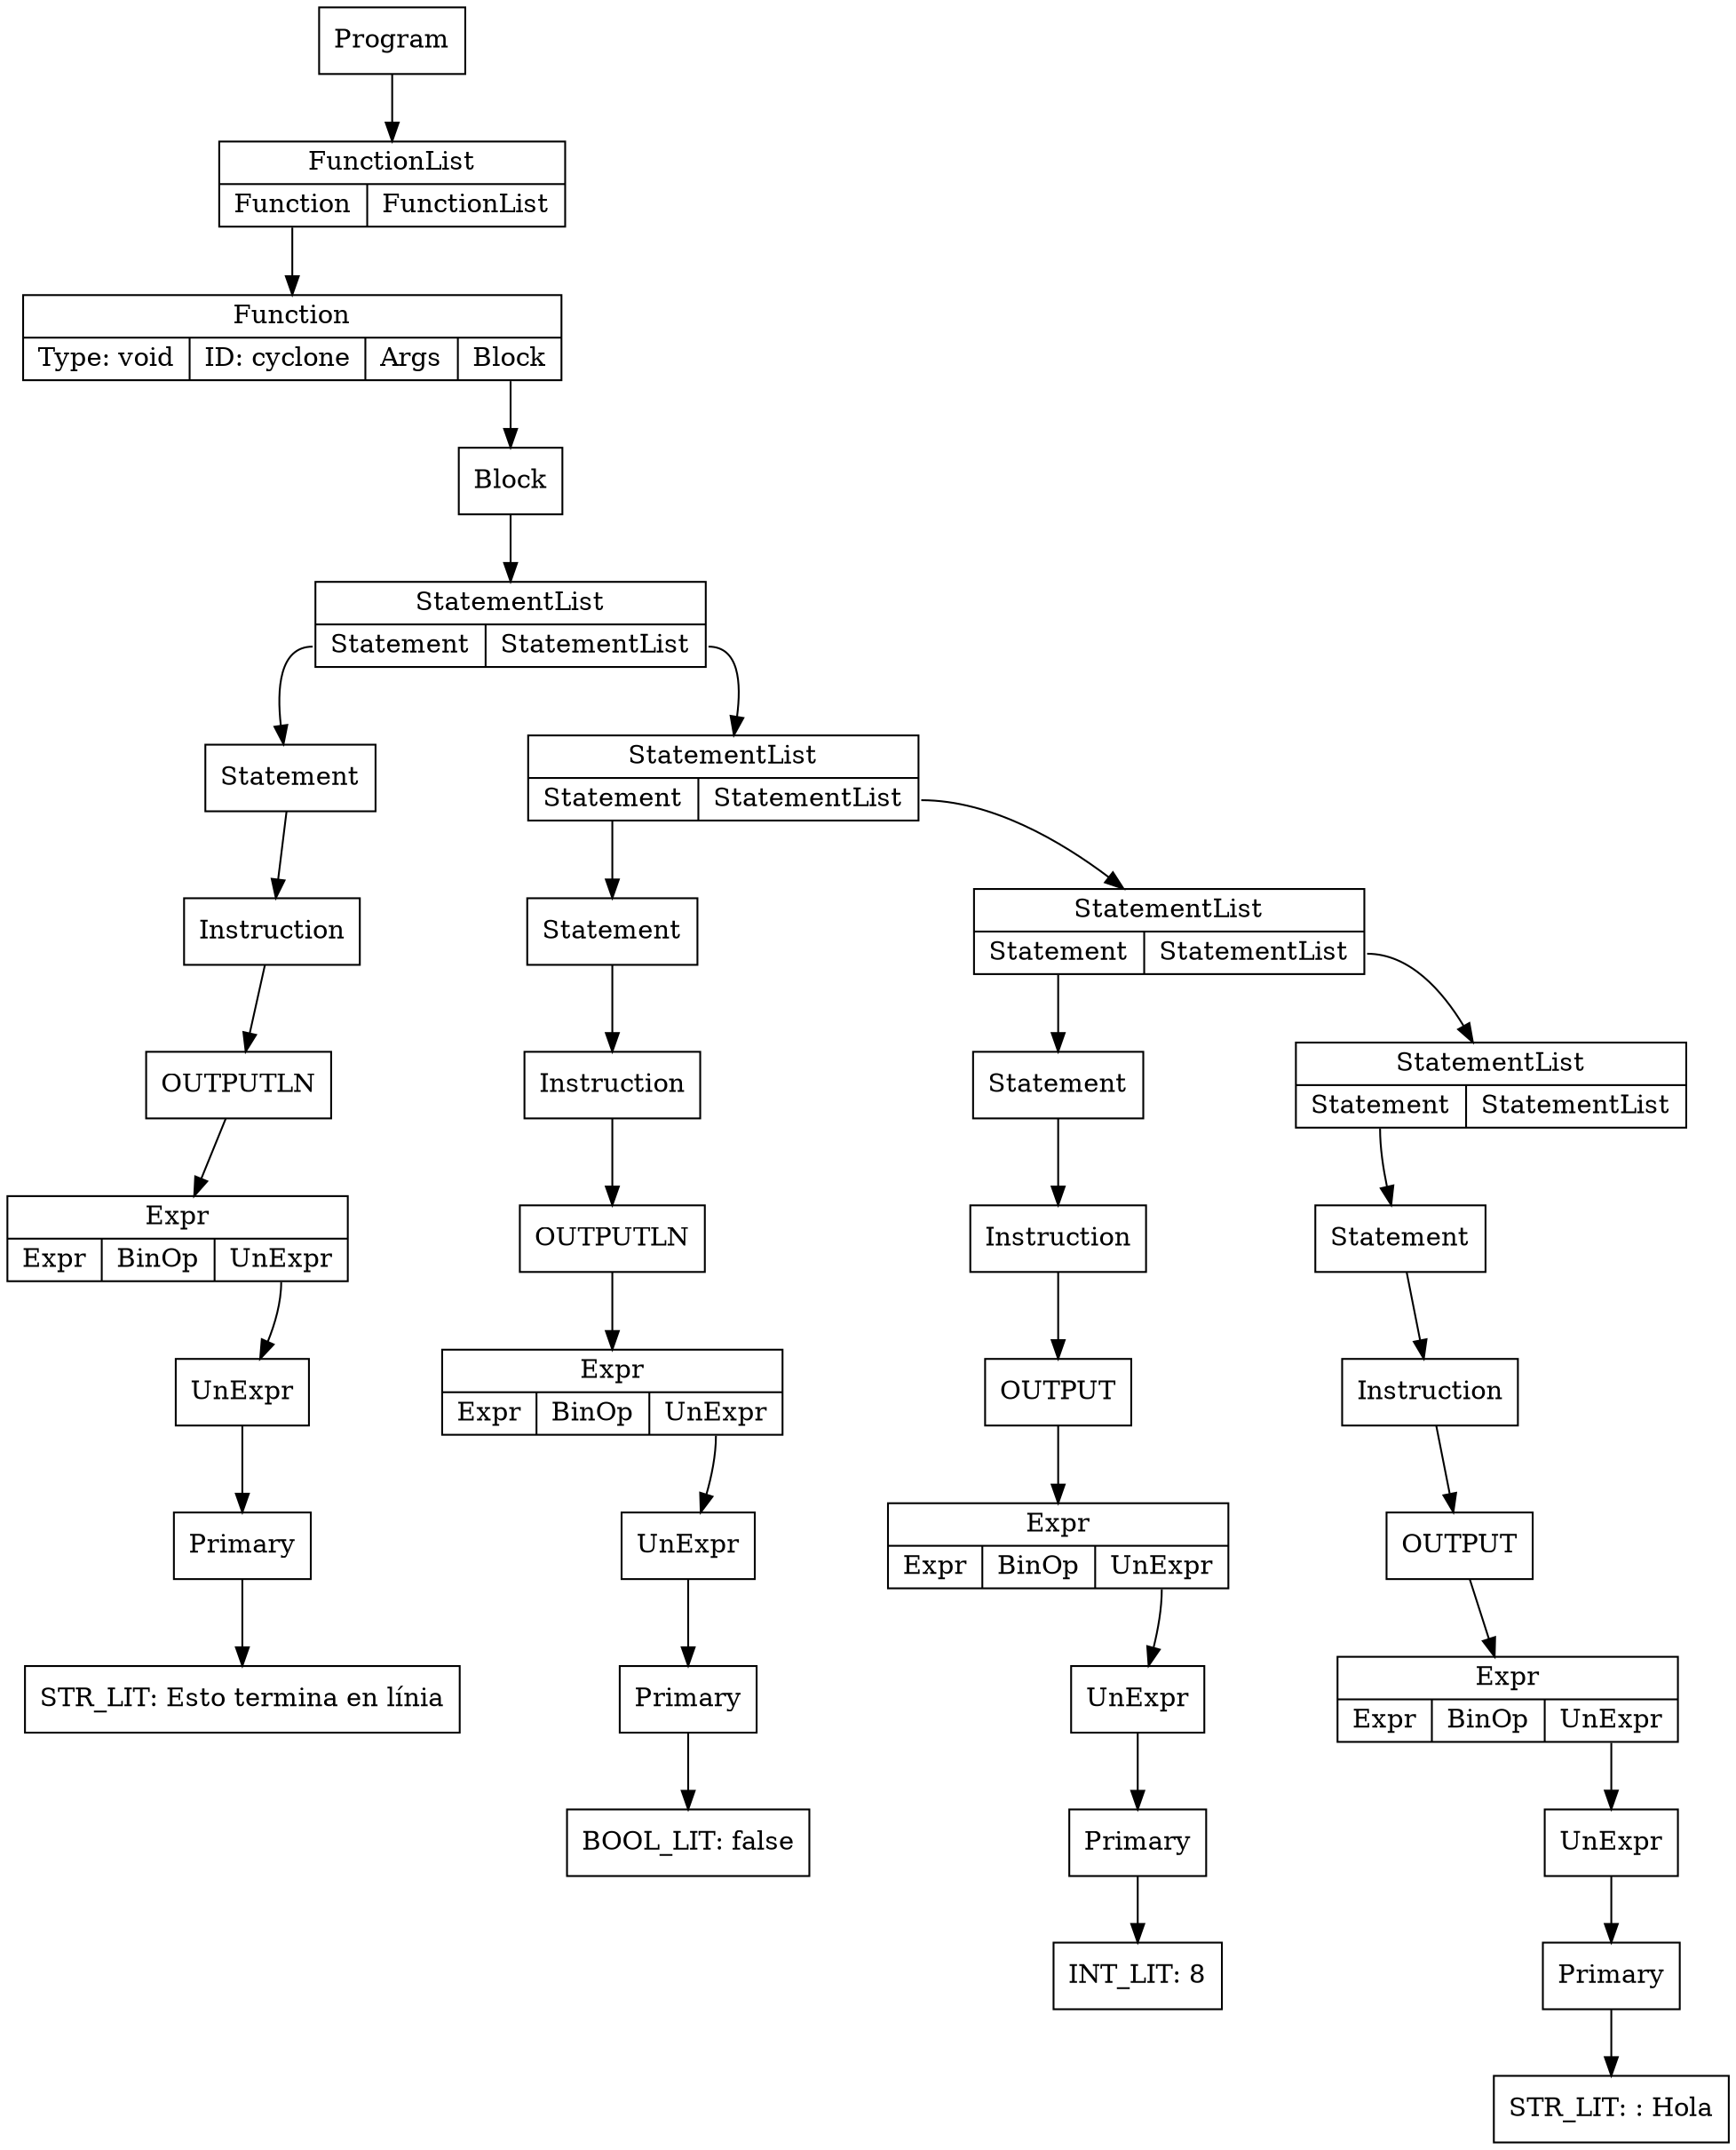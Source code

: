 digraph ccTree {
graph[nodesep="1"]
	node [shape=box]
	node [shape=box]
	n0 [label = "Primary"]
	n1 [label = "STR_LIT: Esto termina en línia"]
	n0-> n1
	n2 [label = "UnExpr"]
	n2-> n0
	n3 [label = "{Expr | {<e>Expr | <bo>BinOp | <ue>UnExpr}}", shape="record"]
	n3:ue-> n2
	n4 [label = "Instruction"]
	n5 [label = "OUTPUTLN"]
	n4-> n5
	n5-> n3
	n6 [label = "Statement"]
	n6-> n4
	n7 [label = "Primary"]
	n8 [label = "BOOL_LIT: false"]
	n7-> n8
	n9 [label = "UnExpr"]
	n9-> n7
	n10 [label = "{Expr | {<e>Expr | <bo>BinOp | <ue>UnExpr}}", shape="record"]
	n10:ue-> n9
	n11 [label = "Instruction"]
	n12 [label = "OUTPUTLN"]
	n11-> n12
	n12-> n10
	n13 [label = "Statement"]
	n13-> n11
	n14 [label = "Primary"]
	n15 [label = "INT_LIT: 8"]
	n14-> n15
	n16 [label = "UnExpr"]
	n16-> n14
	n17 [label = "{Expr | {<e>Expr | <bo>BinOp | <ue>UnExpr}}", shape="record"]
	n17:ue-> n16
	n18 [label = "Instruction"]
	n19 [label = "OUTPUT"]
	n18-> n19
	n19-> n17
	n20 [label = "Statement"]
	n20-> n18
	n21 [label = "Primary"]
	n22 [label = "STR_LIT: : Hola"]
	n21-> n22
	n23 [label = "UnExpr"]
	n23-> n21
	n24 [label = "{Expr | {<e>Expr | <bo>BinOp | <ue>UnExpr}}", shape="record"]
	n24:ue-> n23
	n25 [label = "Instruction"]
	n26 [label = "OUTPUT"]
	n25-> n26
	n26-> n24
	n27 [label = "Statement"]
	n27-> n25
	n28 [label = "{StatementList | {<s>Statement | <sl>StatementList}}", shape="record"]
	n28:s-> n27
	n29 [label = "{StatementList | {<s>Statement | <sl>StatementList}}", shape="record"]
	n29:s-> n20
	n29:sl-> n28
	n30 [label = "{StatementList | {<s>Statement | <sl>StatementList}}", shape="record"]
	n30:s-> n13
	n30:sl-> n29
	n31 [label = "{StatementList | {<s>Statement | <sl>StatementList}}", shape="record"]
	n31:s-> n6
	n31:sl-> n30
	n32 [label = "Block"]
	n32-> n31
	n33 [label = "{Function | {Type: void | ID: cyclone | <a>Args | <b>Block}}", shape="record"]
	n33:b-> n32
	n34 [label = "{FunctionList | {<f> Function | <fl> FunctionList}}", shape="record"]
	n34:f-> n33
	n35 [label = "Program"]
	n35-> n34
}